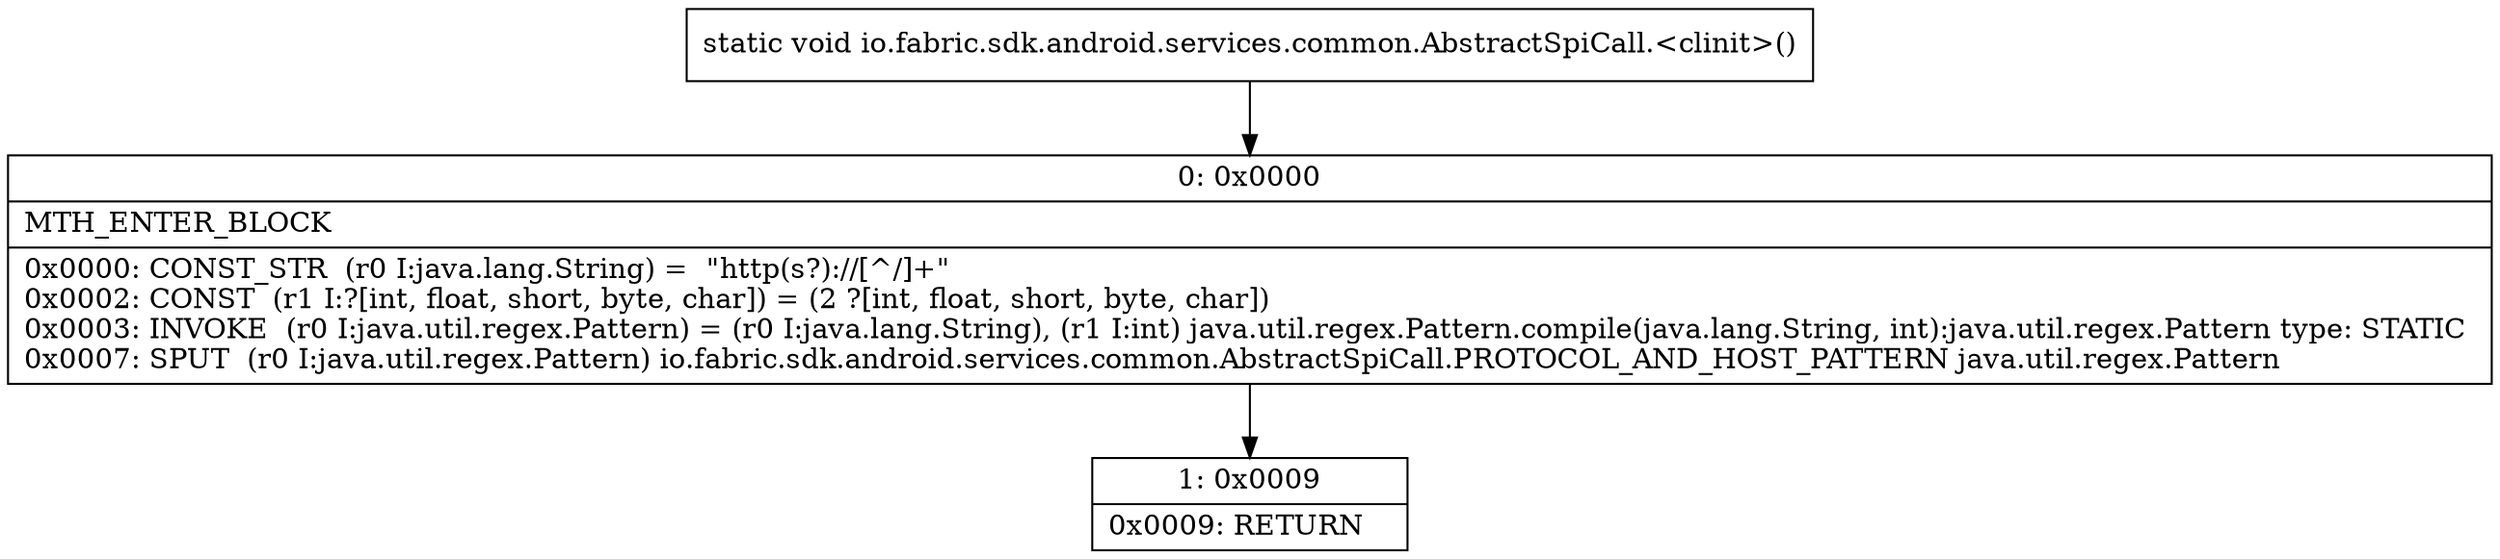 digraph "CFG forio.fabric.sdk.android.services.common.AbstractSpiCall.\<clinit\>()V" {
Node_0 [shape=record,label="{0\:\ 0x0000|MTH_ENTER_BLOCK\l|0x0000: CONST_STR  (r0 I:java.lang.String) =  \"http(s?):\/\/[^\/]+\" \l0x0002: CONST  (r1 I:?[int, float, short, byte, char]) = (2 ?[int, float, short, byte, char]) \l0x0003: INVOKE  (r0 I:java.util.regex.Pattern) = (r0 I:java.lang.String), (r1 I:int) java.util.regex.Pattern.compile(java.lang.String, int):java.util.regex.Pattern type: STATIC \l0x0007: SPUT  (r0 I:java.util.regex.Pattern) io.fabric.sdk.android.services.common.AbstractSpiCall.PROTOCOL_AND_HOST_PATTERN java.util.regex.Pattern \l}"];
Node_1 [shape=record,label="{1\:\ 0x0009|0x0009: RETURN   \l}"];
MethodNode[shape=record,label="{static void io.fabric.sdk.android.services.common.AbstractSpiCall.\<clinit\>() }"];
MethodNode -> Node_0;
Node_0 -> Node_1;
}


